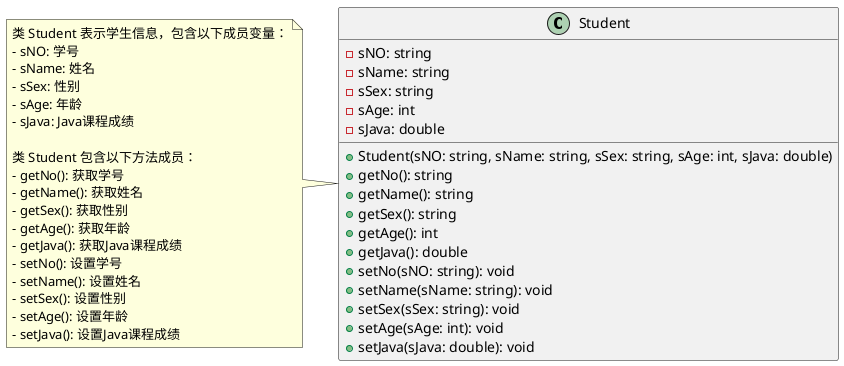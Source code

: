 @startuml

class Student {
    - sNO: string
    - sName: string
    - sSex: string
    - sAge: int
    - sJava: double

    + Student(sNO: string, sName: string, sSex: string, sAge: int, sJava: double)
    + getNo(): string
    + getName(): string
    + getSex(): string
    + getAge(): int
    + getJava(): double
    + setNo(sNO: string): void
    + setName(sName: string): void
    + setSex(sSex: string): void
    + setAge(sAge: int): void
    + setJava(sJava: double): void
}

note left of Student
    类 Student 表示学生信息，包含以下成员变量：
    - sNO: 学号
    - sName: 姓名
    - sSex: 性别
    - sAge: 年龄
    - sJava: Java课程成绩

    类 Student 包含以下方法成员：
    - getNo(): 获取学号
    - getName(): 获取姓名
    - getSex(): 获取性别
    - getAge(): 获取年龄
    - getJava(): 获取Java课程成绩
    - setNo(): 设置学号
    - setName(): 设置姓名
    - setSex(): 设置性别
    - setAge(): 设置年龄
    - setJava(): 设置Java课程成绩
end note

@enduml
